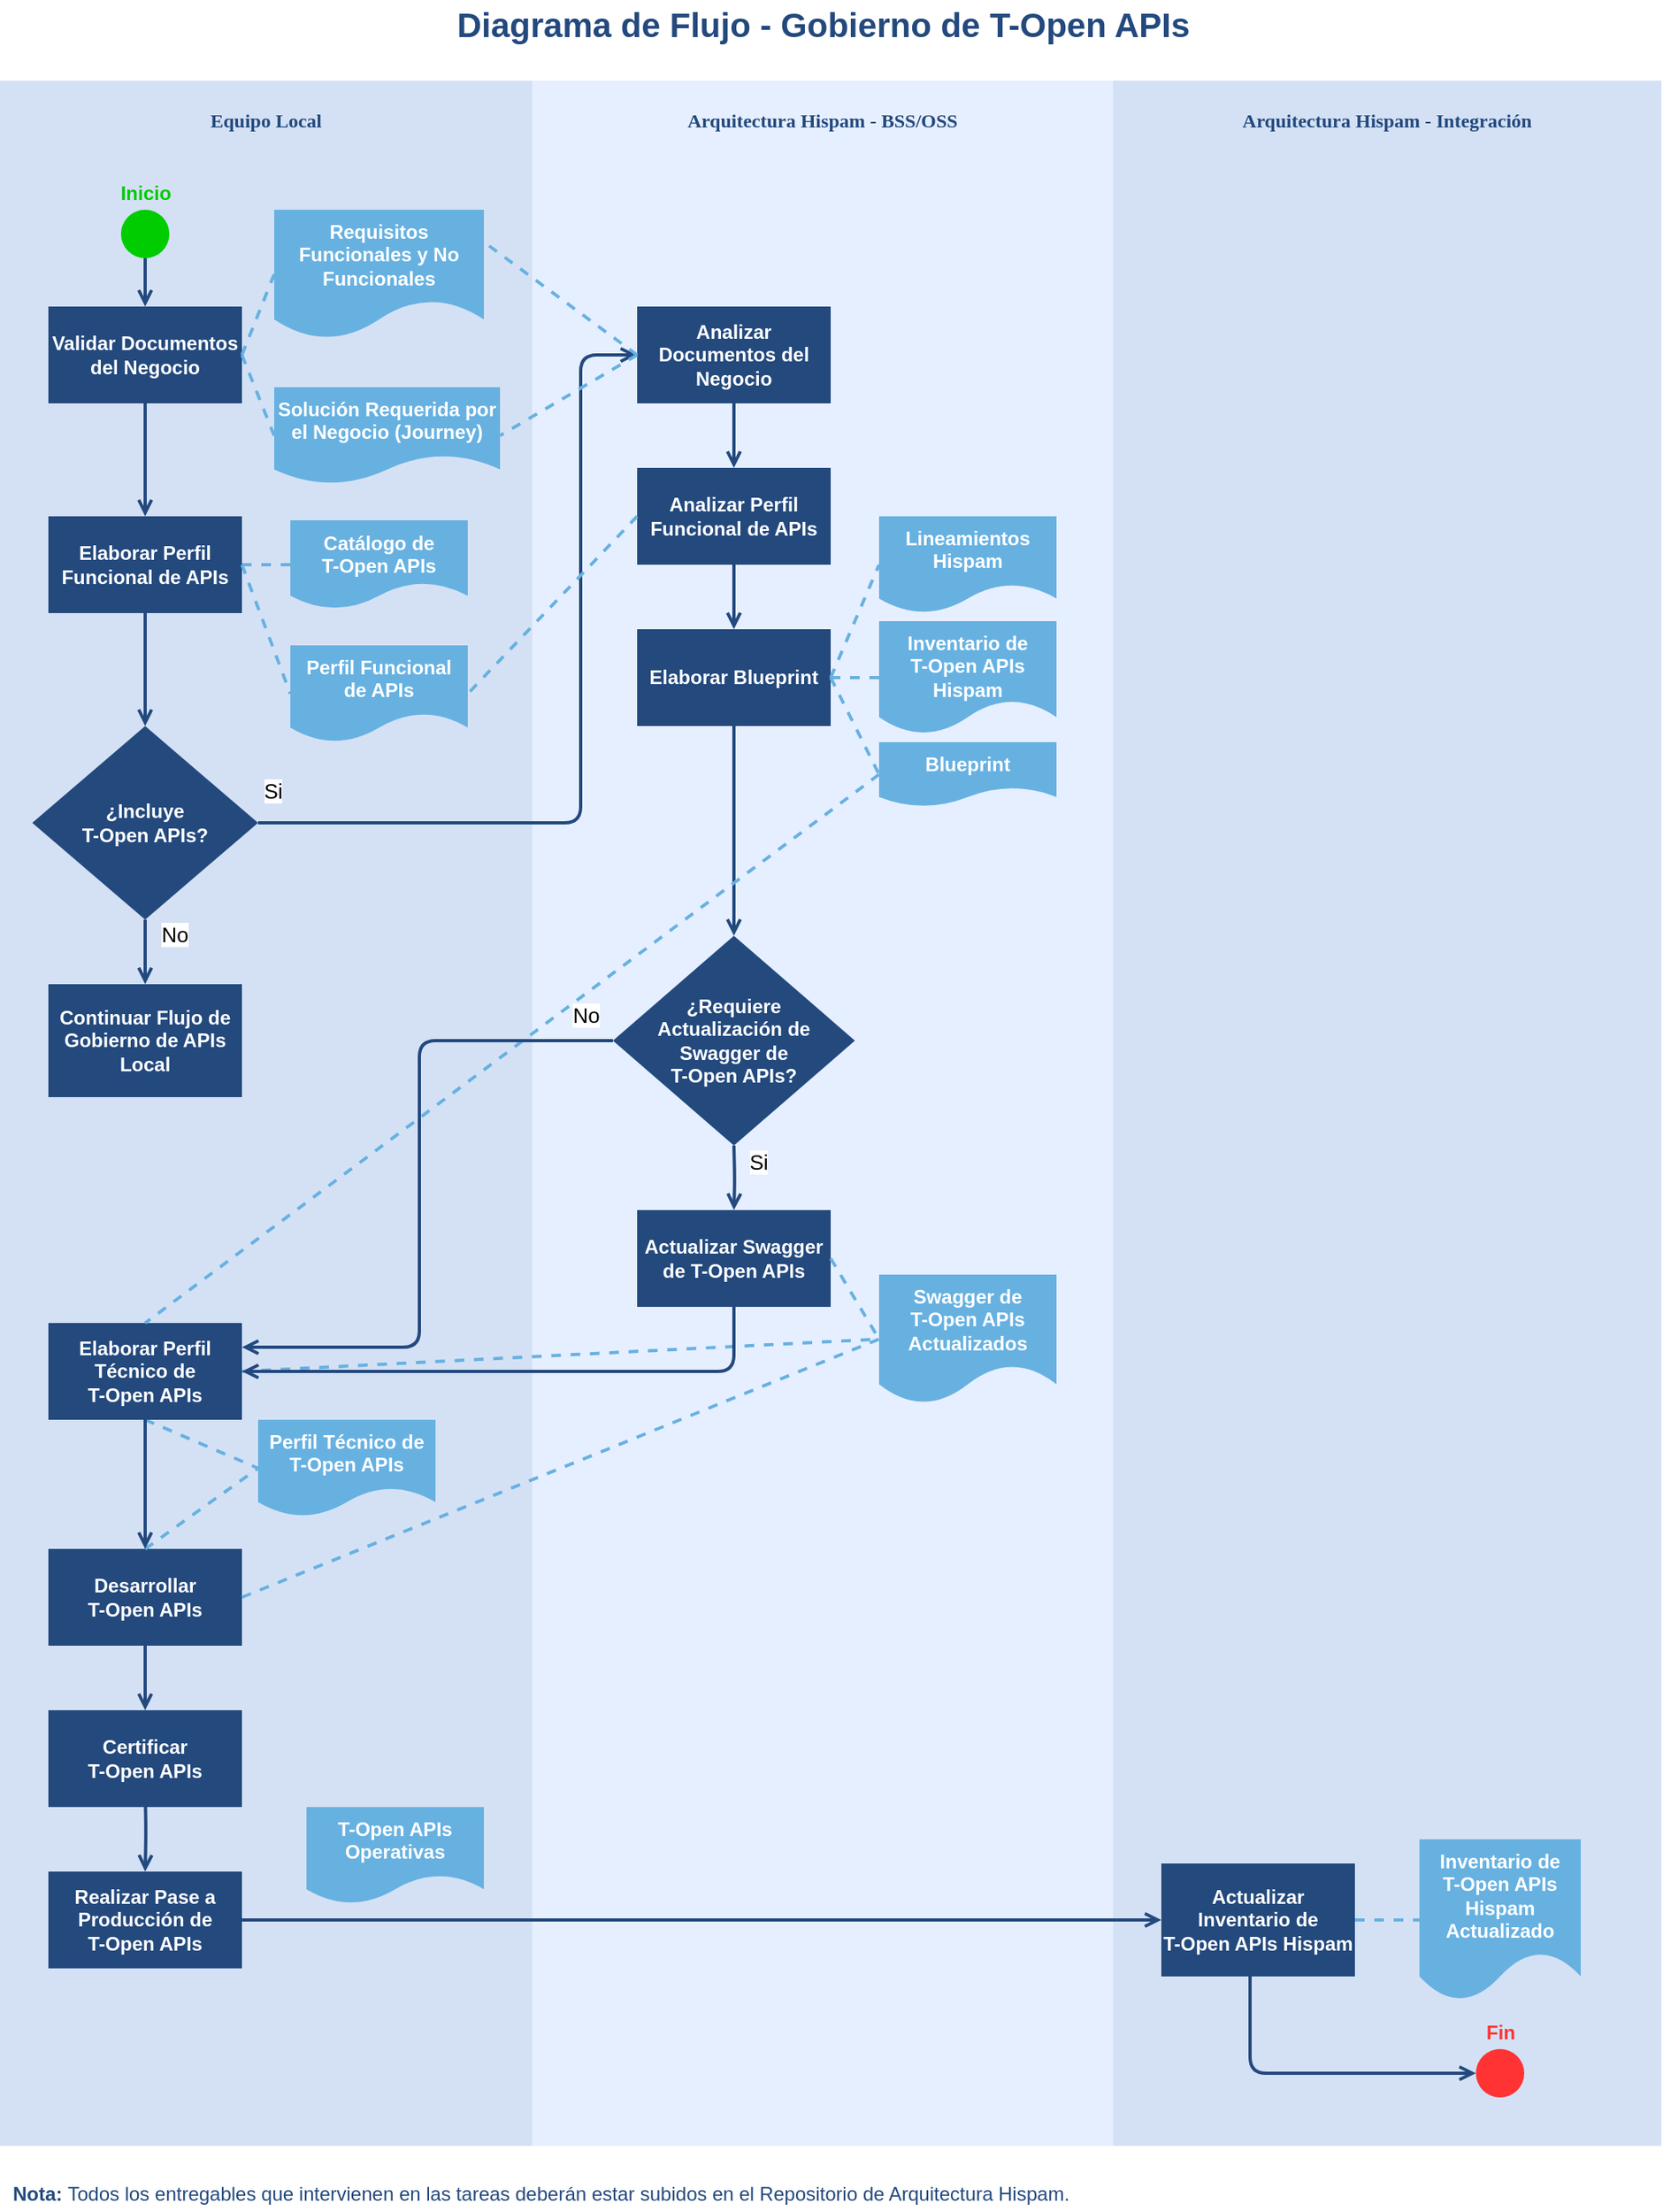 <mxfile version="16.0.3" type="github" pages="2">
  <diagram id="L6CM4IUpl8WZcLLqEAe8" name="Diagrama de Flujo">
    <mxGraphModel dx="1695" dy="1619" grid="1" gridSize="10" guides="1" tooltips="1" connect="1" arrows="1" fold="1" page="1" pageScale="1" pageWidth="827" pageHeight="1169" math="0" shadow="0">
      <root>
        <mxCell id="0" />
        <mxCell id="1" parent="0" />
        <mxCell id="x-U8saCdWv5BzLE1M_aa-1847" value="&lt;font color=&quot;#23497d&quot;&gt;Equipo Local&lt;/font&gt;" style="swimlane;whiteSpace=wrap;fillColor=#D4E1F5;swimlaneFillColor=#D4E1F5;fontColor=#660000;fontFamily=Tahoma;html=1;strokeColor=none;startSize=50;" parent="1" vertex="1">
          <mxGeometry x="-250" y="20" width="330" height="1280" as="geometry">
            <mxRectangle x="20" y="20" width="80" height="23" as="alternateBounds" />
          </mxGeometry>
        </mxCell>
        <mxCell id="x-U8saCdWv5BzLE1M_aa-1848" value="Validar Documentos del Negocio" style="whiteSpace=wrap;shadow=0;fontColor=#FFFFFF;fontFamily=Helvetica;fontStyle=1;html=1;fontSize=12;plain-purple;strokeColor=none;fillColor=#23497D;gradientColor=none;" parent="x-U8saCdWv5BzLE1M_aa-1847" vertex="1">
          <mxGeometry x="30" y="140" width="120" height="60" as="geometry" />
        </mxCell>
        <mxCell id="x-U8saCdWv5BzLE1M_aa-1849" value="Elaborar Perfil Funcional de APIs" style="whiteSpace=wrap;strokeColor=none;fillColor=#23497D;shadow=0;fontColor=#FFFFFF;fontFamily=Helvetica;fontStyle=1;html=1;fontSize=12;" parent="x-U8saCdWv5BzLE1M_aa-1847" vertex="1">
          <mxGeometry x="30" y="270" width="120" height="60" as="geometry" />
        </mxCell>
        <mxCell id="x-U8saCdWv5BzLE1M_aa-1852" value="" style="edgeStyle=segmentEdgeStyle;strokeColor=#23497D;strokeWidth=2;html=1;endArrow=open;endFill=1;" parent="x-U8saCdWv5BzLE1M_aa-1847" source="x-U8saCdWv5BzLE1M_aa-1848" target="x-U8saCdWv5BzLE1M_aa-1849" edge="1">
          <mxGeometry width="100" height="100" relative="1" as="geometry">
            <mxPoint x="-10" y="110" as="sourcePoint" />
            <mxPoint x="90" y="185" as="targetPoint" />
          </mxGeometry>
        </mxCell>
        <mxCell id="x-U8saCdWv5BzLE1M_aa-1903" value="Solución Requerida por el Negocio (Journey)" style="shape=document;whiteSpace=wrap;verticalAlign=top;strokeColor=none;fillColor=#67B1E1;shadow=0;fontColor=#FFFFFF;fontFamily=Helvetica;fontStyle=1;html=1;fontSize=12;" parent="x-U8saCdWv5BzLE1M_aa-1847" vertex="1">
          <mxGeometry x="170" y="190" width="140" height="60" as="geometry" />
        </mxCell>
        <mxCell id="x-U8saCdWv5BzLE1M_aa-1905" value="" style="html=1;shape=mxgraph.flowchart.start_2;whiteSpace=wrap;fontColor=#FFFFFF;shadow=0;fontStyle=1;strokeColor=none;fillColor=#00CC00;" parent="x-U8saCdWv5BzLE1M_aa-1847" vertex="1">
          <mxGeometry x="75" y="80" width="30" height="30" as="geometry" />
        </mxCell>
        <mxCell id="x-U8saCdWv5BzLE1M_aa-1906" value="" style="edgeStyle=segmentEdgeStyle;strokeColor=#23497D;strokeWidth=2;html=1;endArrow=open;endFill=1;exitX=0.5;exitY=1;exitDx=0;exitDy=0;exitPerimeter=0;entryX=0.5;entryY=0;entryDx=0;entryDy=0;" parent="x-U8saCdWv5BzLE1M_aa-1847" source="x-U8saCdWv5BzLE1M_aa-1905" target="x-U8saCdWv5BzLE1M_aa-1848" edge="1">
          <mxGeometry width="100" height="100" relative="1" as="geometry">
            <mxPoint x="100" y="220" as="sourcePoint" />
            <mxPoint x="100" y="290" as="targetPoint" />
          </mxGeometry>
        </mxCell>
        <mxCell id="x-U8saCdWv5BzLE1M_aa-1907" value="Inicio" style="text;html=1;align=center;verticalAlign=middle;resizable=0;points=[];autosize=1;strokeColor=none;fillColor=none;fontColor=#00CC00;fontStyle=1" parent="x-U8saCdWv5BzLE1M_aa-1847" vertex="1">
          <mxGeometry x="65" y="60" width="50" height="20" as="geometry" />
        </mxCell>
        <mxCell id="x-U8saCdWv5BzLE1M_aa-1901" value="" style="endArrow=none;html=1;fontColor=#FFFFFF;shadow=0;fontSize=12;fontStyle=1;verticalAlign=middle;strokeColor=#67B1E1;fillColor=#008a00;entryX=0;entryY=0.5;entryDx=0;entryDy=0;strokeWidth=2;exitX=1;exitY=0.5;exitDx=0;exitDy=0;dashed=1;" parent="x-U8saCdWv5BzLE1M_aa-1847" source="x-U8saCdWv5BzLE1M_aa-1848" target="x-U8saCdWv5BzLE1M_aa-1897" edge="1">
          <mxGeometry width="50" height="50" relative="1" as="geometry">
            <mxPoint x="-70" y="180" as="sourcePoint" />
            <mxPoint x="140" y="110" as="targetPoint" />
            <Array as="points" />
          </mxGeometry>
        </mxCell>
        <mxCell id="x-U8saCdWv5BzLE1M_aa-1897" value="Requisitos Funcionales y No Funcionales" style="shape=document;whiteSpace=wrap;verticalAlign=top;strokeColor=none;fillColor=#67B1E1;shadow=0;fontColor=#FFFFFF;fontFamily=Helvetica;fontStyle=1;html=1;fontSize=12;" parent="x-U8saCdWv5BzLE1M_aa-1847" vertex="1">
          <mxGeometry x="170" y="80" width="130" height="80" as="geometry" />
        </mxCell>
        <mxCell id="v-S7Pm7b8aDOwCeWG9hE-6" value="¿Incluye &lt;br&gt;T-Open APIs?" style="rhombus;whiteSpace=wrap;html=1;shadow=0;fontColor=#FFFFFF;fontStyle=1;strokeColor=none;fillColor=#23497D;" parent="x-U8saCdWv5BzLE1M_aa-1847" vertex="1">
          <mxGeometry x="20" y="400" width="140" height="120" as="geometry" />
        </mxCell>
        <mxCell id="v-S7Pm7b8aDOwCeWG9hE-2" value="Perfil Funcional&lt;br&gt;de APIs" style="shape=document;whiteSpace=wrap;verticalAlign=top;strokeColor=none;fillColor=#67B1E1;shadow=0;fontColor=#FFFFFF;fontFamily=Helvetica;fontStyle=1;html=1;fontSize=12;" parent="x-U8saCdWv5BzLE1M_aa-1847" vertex="1">
          <mxGeometry x="180" y="350" width="110" height="60" as="geometry" />
        </mxCell>
        <mxCell id="v-S7Pm7b8aDOwCeWG9hE-3" value="" style="endArrow=none;html=1;fontColor=#FFFFFF;shadow=0;fontSize=12;fontStyle=1;verticalAlign=middle;strokeColor=#67B1E1;fillColor=#008a00;entryX=0;entryY=0.5;entryDx=0;entryDy=0;strokeWidth=2;exitX=1;exitY=0.5;exitDx=0;exitDy=0;dashed=1;" parent="x-U8saCdWv5BzLE1M_aa-1847" source="x-U8saCdWv5BzLE1M_aa-1849" target="v-S7Pm7b8aDOwCeWG9hE-2" edge="1">
          <mxGeometry width="50" height="50" relative="1" as="geometry">
            <mxPoint x="-40" y="340" as="sourcePoint" />
            <mxPoint x="-160.0" y="230" as="targetPoint" />
          </mxGeometry>
        </mxCell>
        <mxCell id="v-S7Pm7b8aDOwCeWG9hE-16" value="Continuar Flujo de Gobierno de APIs Local" style="whiteSpace=wrap;strokeColor=none;fillColor=#23497D;shadow=0;fontColor=#FFFFFF;fontFamily=Helvetica;fontStyle=1;html=1;fontSize=12;" parent="x-U8saCdWv5BzLE1M_aa-1847" vertex="1">
          <mxGeometry x="30" y="560" width="120" height="70" as="geometry" />
        </mxCell>
        <mxCell id="v-S7Pm7b8aDOwCeWG9hE-17" value="" style="edgeStyle=segmentEdgeStyle;strokeColor=#23497D;strokeWidth=2;html=1;endArrow=open;endFill=1;exitX=0.5;exitY=1;exitDx=0;exitDy=0;entryX=0.5;entryY=0;entryDx=0;entryDy=0;" parent="x-U8saCdWv5BzLE1M_aa-1847" target="v-S7Pm7b8aDOwCeWG9hE-16" edge="1">
          <mxGeometry width="100" height="100" relative="1" as="geometry">
            <mxPoint x="90" y="520" as="sourcePoint" />
            <mxPoint x="-405" y="500" as="targetPoint" />
          </mxGeometry>
        </mxCell>
        <mxCell id="v-S7Pm7b8aDOwCeWG9hE-27" value="Perfil Técnico de T-Open APIs" style="shape=document;whiteSpace=wrap;verticalAlign=top;strokeColor=none;fillColor=#67B1E1;shadow=0;fontColor=#FFFFFF;fontFamily=Helvetica;fontStyle=1;html=1;fontSize=12;" parent="x-U8saCdWv5BzLE1M_aa-1847" vertex="1">
          <mxGeometry x="160" y="830" width="110" height="60" as="geometry" />
        </mxCell>
        <mxCell id="v-S7Pm7b8aDOwCeWG9hE-28" value="" style="endArrow=none;html=1;fontColor=#FFFFFF;shadow=0;fontSize=12;fontStyle=1;verticalAlign=middle;strokeColor=#67B1E1;fillColor=#008a00;entryX=0;entryY=0.5;entryDx=0;entryDy=0;strokeWidth=2;exitX=0.5;exitY=1;exitDx=0;exitDy=0;dashed=1;" parent="x-U8saCdWv5BzLE1M_aa-1847" source="v-S7Pm7b8aDOwCeWG9hE-37" target="v-S7Pm7b8aDOwCeWG9hE-27" edge="1">
          <mxGeometry width="50" height="50" relative="1" as="geometry">
            <mxPoint x="180" y="715" as="sourcePoint" />
            <mxPoint x="170.0" y="570" as="targetPoint" />
          </mxGeometry>
        </mxCell>
        <mxCell id="v-S7Pm7b8aDOwCeWG9hE-37" value="Elaborar Perfil Técnico de&lt;br&gt;T-Open APIs" style="whiteSpace=wrap;strokeColor=none;fillColor=#23497D;shadow=0;fontColor=#FFFFFF;fontFamily=Helvetica;fontStyle=1;html=1;fontSize=12;" parent="x-U8saCdWv5BzLE1M_aa-1847" vertex="1">
          <mxGeometry x="30" y="770" width="120" height="60" as="geometry" />
        </mxCell>
        <mxCell id="v-S7Pm7b8aDOwCeWG9hE-107" value="No" style="edgeLabel;html=1;align=center;verticalAlign=middle;resizable=0;points=[];fontSize=13;" parent="x-U8saCdWv5BzLE1M_aa-1847" vertex="1" connectable="0">
          <mxGeometry x="74.996" y="399.998" as="geometry">
            <mxPoint x="33" y="129" as="offset" />
          </mxGeometry>
        </mxCell>
        <mxCell id="x-U8saCdWv5BzLE1M_aa-1904" value="" style="endArrow=none;html=1;fontColor=#FFFFFF;shadow=0;fontSize=12;fontStyle=1;verticalAlign=middle;strokeColor=#67B1E1;fillColor=#008a00;entryX=0;entryY=0.5;entryDx=0;entryDy=0;strokeWidth=2;dashed=1;exitX=1;exitY=0.5;exitDx=0;exitDy=0;" parent="x-U8saCdWv5BzLE1M_aa-1847" source="x-U8saCdWv5BzLE1M_aa-1848" target="x-U8saCdWv5BzLE1M_aa-1903" edge="1">
          <mxGeometry width="50" height="50" relative="1" as="geometry">
            <mxPoint x="180" y="180" as="sourcePoint" />
            <mxPoint x="51.965" y="109" as="targetPoint" />
          </mxGeometry>
        </mxCell>
        <mxCell id="v-S7Pm7b8aDOwCeWG9hE-7" value="" style="edgeStyle=segmentEdgeStyle;strokeColor=#23497D;strokeWidth=2;html=1;endArrow=open;endFill=1;exitX=0.5;exitY=1;exitDx=0;exitDy=0;" parent="x-U8saCdWv5BzLE1M_aa-1847" source="x-U8saCdWv5BzLE1M_aa-1849" edge="1">
          <mxGeometry width="100" height="100" relative="1" as="geometry">
            <mxPoint x="90" y="340" as="sourcePoint" />
            <mxPoint x="90" y="400" as="targetPoint" />
          </mxGeometry>
        </mxCell>
        <mxCell id="v-S7Pm7b8aDOwCeWG9hE-112" value="Desarrollar&lt;br&gt;T-Open APIs" style="whiteSpace=wrap;strokeColor=none;fillColor=#23497D;shadow=0;fontColor=#FFFFFF;fontFamily=Helvetica;fontStyle=1;html=1;fontSize=12;" parent="x-U8saCdWv5BzLE1M_aa-1847" vertex="1">
          <mxGeometry x="30" y="910" width="120" height="60" as="geometry" />
        </mxCell>
        <mxCell id="v-S7Pm7b8aDOwCeWG9hE-113" value="Certificar&lt;br&gt;T-Open APIs" style="whiteSpace=wrap;strokeColor=none;fillColor=#23497D;shadow=0;fontColor=#FFFFFF;fontFamily=Helvetica;fontStyle=1;html=1;fontSize=12;" parent="x-U8saCdWv5BzLE1M_aa-1847" vertex="1">
          <mxGeometry x="30" y="1010" width="120" height="60" as="geometry" />
        </mxCell>
        <mxCell id="v-S7Pm7b8aDOwCeWG9hE-111" value="" style="edgeStyle=orthogonalEdgeStyle;rounded=1;orthogonalLoop=1;jettySize=auto;html=1;fontSize=11;strokeColor=#23497D;strokeWidth=2;endFill=1;endArrow=open;" parent="x-U8saCdWv5BzLE1M_aa-1847" source="v-S7Pm7b8aDOwCeWG9hE-112" target="v-S7Pm7b8aDOwCeWG9hE-113" edge="1">
          <mxGeometry relative="1" as="geometry" />
        </mxCell>
        <mxCell id="v-S7Pm7b8aDOwCeWG9hE-114" value="" style="endArrow=none;html=1;fontColor=#FFFFFF;shadow=0;fontSize=12;fontStyle=1;verticalAlign=middle;strokeColor=#67B1E1;fillColor=#008a00;entryX=0;entryY=0.5;entryDx=0;entryDy=0;strokeWidth=2;exitX=0.5;exitY=0;exitDx=0;exitDy=0;dashed=1;" parent="x-U8saCdWv5BzLE1M_aa-1847" source="v-S7Pm7b8aDOwCeWG9hE-112" target="v-S7Pm7b8aDOwCeWG9hE-27" edge="1">
          <mxGeometry width="50" height="50" relative="1" as="geometry">
            <mxPoint x="40" y="810" as="sourcePoint" />
            <mxPoint x="180" y="880" as="targetPoint" />
          </mxGeometry>
        </mxCell>
        <mxCell id="v-S7Pm7b8aDOwCeWG9hE-116" value="Realizar Pase a Producción de&lt;br&gt;T-Open APIs" style="whiteSpace=wrap;strokeColor=none;fillColor=#23497D;shadow=0;fontColor=#FFFFFF;fontFamily=Helvetica;fontStyle=1;html=1;fontSize=12;" parent="x-U8saCdWv5BzLE1M_aa-1847" vertex="1">
          <mxGeometry x="30" y="1110" width="120" height="60" as="geometry" />
        </mxCell>
        <mxCell id="v-S7Pm7b8aDOwCeWG9hE-117" value="" style="edgeStyle=orthogonalEdgeStyle;rounded=1;orthogonalLoop=1;jettySize=auto;html=1;fontSize=11;strokeColor=#23497D;strokeWidth=2;endFill=1;endArrow=open;" parent="x-U8saCdWv5BzLE1M_aa-1847" target="v-S7Pm7b8aDOwCeWG9hE-116" edge="1">
          <mxGeometry relative="1" as="geometry">
            <mxPoint x="90" y="1060" as="sourcePoint" />
          </mxGeometry>
        </mxCell>
        <mxCell id="v-S7Pm7b8aDOwCeWG9hE-118" value="T-Open APIs Operativas" style="shape=document;whiteSpace=wrap;verticalAlign=top;strokeColor=none;fillColor=#67B1E1;shadow=0;fontColor=#FFFFFF;fontFamily=Helvetica;fontStyle=1;html=1;fontSize=12;" parent="x-U8saCdWv5BzLE1M_aa-1847" vertex="1">
          <mxGeometry x="190" y="1070" width="110" height="60" as="geometry" />
        </mxCell>
        <mxCell id="v-S7Pm7b8aDOwCeWG9hE-122" value="Catálogo de&lt;br&gt;T-Open APIs" style="shape=document;whiteSpace=wrap;verticalAlign=top;strokeColor=none;fillColor=#67B1E1;shadow=0;fontColor=#FFFFFF;fontFamily=Helvetica;fontStyle=1;html=1;fontSize=12;" parent="x-U8saCdWv5BzLE1M_aa-1847" vertex="1">
          <mxGeometry x="180" y="272.5" width="110" height="55" as="geometry" />
        </mxCell>
        <mxCell id="v-S7Pm7b8aDOwCeWG9hE-138" value="" style="shape=image;html=1;verticalAlign=top;verticalLabelPosition=bottom;labelBackgroundColor=#ffffff;imageAspect=0;aspect=fixed;image=https://cdn2.iconfinder.com/data/icons/office-icon-set-3/128/users.png;sketch=1;fontSize=13;fontColor=#FF3333;fillColor=#FF3333;" parent="x-U8saCdWv5BzLE1M_aa-1847" vertex="1">
          <mxGeometry x="90" y="10" width="30" height="30" as="geometry" />
        </mxCell>
        <mxCell id="v-S7Pm7b8aDOwCeWG9hE-142" value="" style="endArrow=none;html=1;fontColor=#FFFFFF;shadow=0;fontSize=12;fontStyle=1;verticalAlign=middle;strokeColor=#67B1E1;fillColor=#008a00;entryX=0;entryY=0.5;entryDx=0;entryDy=0;strokeWidth=2;exitX=1;exitY=0.5;exitDx=0;exitDy=0;dashed=1;" parent="x-U8saCdWv5BzLE1M_aa-1847" source="x-U8saCdWv5BzLE1M_aa-1849" target="v-S7Pm7b8aDOwCeWG9hE-122" edge="1">
          <mxGeometry width="50" height="50" relative="1" as="geometry">
            <mxPoint x="160" y="310" as="sourcePoint" />
            <mxPoint x="190" y="390" as="targetPoint" />
          </mxGeometry>
        </mxCell>
        <mxCell id="57IcjJvDraSdCil7WIlc-1" value="" style="edgeStyle=orthogonalEdgeStyle;rounded=1;orthogonalLoop=1;jettySize=auto;html=1;fontSize=11;strokeColor=#23497D;strokeWidth=2;endFill=1;endArrow=open;" parent="x-U8saCdWv5BzLE1M_aa-1847" source="v-S7Pm7b8aDOwCeWG9hE-37" target="v-S7Pm7b8aDOwCeWG9hE-112" edge="1">
          <mxGeometry relative="1" as="geometry">
            <mxPoint x="100" y="1070.0" as="sourcePoint" />
            <mxPoint x="90" y="910" as="targetPoint" />
          </mxGeometry>
        </mxCell>
        <mxCell id="x-U8saCdWv5BzLE1M_aa-1860" value="&lt;font color=&quot;#23497d&quot;&gt;Arquitectura Hispam -&amp;nbsp;BSS/OSS&lt;/font&gt;" style="swimlane;whiteSpace=wrap;fillColor=#E6EFFF;swimlaneFillColor=#E6EFFF;fontColor=#660000;fontFamily=Tahoma;html=1;strokeColor=none;startSize=50;" parent="1" vertex="1">
          <mxGeometry x="80" y="20" width="360" height="1280" as="geometry">
            <mxRectangle x="20" y="20" width="80" height="23" as="alternateBounds" />
          </mxGeometry>
        </mxCell>
        <mxCell id="x-U8saCdWv5BzLE1M_aa-1861" value="Analizar Documentos del Negocio" style="whiteSpace=wrap;shadow=0;fontColor=#FFFFFF;fontFamily=Helvetica;fontStyle=1;html=1;fontSize=12;plain-purple;strokeColor=none;fillColor=#23497D;gradientColor=none;" parent="x-U8saCdWv5BzLE1M_aa-1860" vertex="1">
          <mxGeometry x="65" y="140" width="120" height="60" as="geometry" />
        </mxCell>
        <mxCell id="v-S7Pm7b8aDOwCeWG9hE-29" value="" style="edgeStyle=orthogonalEdgeStyle;rounded=1;orthogonalLoop=1;jettySize=auto;html=1;fontSize=11;strokeColor=#23497D;strokeWidth=2;endFill=1;endArrow=open;" parent="x-U8saCdWv5BzLE1M_aa-1860" source="x-U8saCdWv5BzLE1M_aa-1850" target="v-S7Pm7b8aDOwCeWG9hE-8" edge="1">
          <mxGeometry relative="1" as="geometry" />
        </mxCell>
        <mxCell id="x-U8saCdWv5BzLE1M_aa-1850" value="Analizar Perfil Funcional de APIs" style="whiteSpace=wrap;strokeColor=none;fillColor=#23497D;shadow=0;fontColor=#FFFFFF;fontFamily=Helvetica;fontStyle=1;html=1;fontSize=12;" parent="x-U8saCdWv5BzLE1M_aa-1860" vertex="1">
          <mxGeometry x="65" y="240" width="120" height="60" as="geometry" />
        </mxCell>
        <mxCell id="v-S7Pm7b8aDOwCeWG9hE-4" value="" style="edgeStyle=segmentEdgeStyle;strokeColor=#23497D;strokeWidth=2;html=1;endArrow=open;endFill=1;exitX=0.5;exitY=1;exitDx=0;exitDy=0;entryX=0.5;entryY=0;entryDx=0;entryDy=0;" parent="x-U8saCdWv5BzLE1M_aa-1860" source="x-U8saCdWv5BzLE1M_aa-1861" target="x-U8saCdWv5BzLE1M_aa-1850" edge="1">
          <mxGeometry width="100" height="100" relative="1" as="geometry">
            <mxPoint x="-190" y="160" as="sourcePoint" />
            <mxPoint x="-190" y="200" as="targetPoint" />
          </mxGeometry>
        </mxCell>
        <mxCell id="v-S7Pm7b8aDOwCeWG9hE-8" value="Elaborar Blueprint" style="whiteSpace=wrap;strokeColor=none;fillColor=#23497D;shadow=0;fontColor=#FFFFFF;fontFamily=Helvetica;fontStyle=1;html=1;fontSize=12;" parent="x-U8saCdWv5BzLE1M_aa-1860" vertex="1">
          <mxGeometry x="65" y="340" width="120" height="60" as="geometry" />
        </mxCell>
        <mxCell id="v-S7Pm7b8aDOwCeWG9hE-11" value="Inventario de&lt;br&gt;T-Open APIs Hispam" style="shape=document;whiteSpace=wrap;verticalAlign=top;strokeColor=none;fillColor=#67B1E1;shadow=0;fontColor=#FFFFFF;fontFamily=Helvetica;fontStyle=1;html=1;fontSize=12;" parent="x-U8saCdWv5BzLE1M_aa-1860" vertex="1">
          <mxGeometry x="215" y="335" width="110" height="70" as="geometry" />
        </mxCell>
        <mxCell id="v-S7Pm7b8aDOwCeWG9hE-12" value="" style="endArrow=none;html=1;fontColor=#FFFFFF;shadow=0;fontSize=12;fontStyle=1;verticalAlign=middle;strokeColor=#67B1E1;fillColor=#008a00;entryX=0;entryY=0.5;entryDx=0;entryDy=0;strokeWidth=2;exitX=1;exitY=0.5;exitDx=0;exitDy=0;dashed=1;" parent="x-U8saCdWv5BzLE1M_aa-1860" source="v-S7Pm7b8aDOwCeWG9hE-8" target="v-S7Pm7b8aDOwCeWG9hE-11" edge="1">
          <mxGeometry width="50" height="50" relative="1" as="geometry">
            <mxPoint x="131" y="290" as="sourcePoint" />
            <mxPoint x="91.0" y="160" as="targetPoint" />
          </mxGeometry>
        </mxCell>
        <mxCell id="v-S7Pm7b8aDOwCeWG9hE-13" value="Lineamientos Hispam" style="shape=document;whiteSpace=wrap;verticalAlign=top;strokeColor=none;fillColor=#67B1E1;shadow=0;fontColor=#FFFFFF;fontFamily=Helvetica;fontStyle=1;html=1;fontSize=12;" parent="x-U8saCdWv5BzLE1M_aa-1860" vertex="1">
          <mxGeometry x="215" y="270" width="110" height="60" as="geometry" />
        </mxCell>
        <mxCell id="v-S7Pm7b8aDOwCeWG9hE-14" value="" style="endArrow=none;html=1;fontColor=#FFFFFF;shadow=0;fontSize=12;fontStyle=1;verticalAlign=middle;strokeColor=#67B1E1;fillColor=#008a00;entryX=0;entryY=0.5;entryDx=0;entryDy=0;strokeWidth=2;dashed=1;" parent="x-U8saCdWv5BzLE1M_aa-1860" target="v-S7Pm7b8aDOwCeWG9hE-13" edge="1">
          <mxGeometry width="50" height="50" relative="1" as="geometry">
            <mxPoint x="185" y="370" as="sourcePoint" />
            <mxPoint x="-89.0" y="70" as="targetPoint" />
          </mxGeometry>
        </mxCell>
        <mxCell id="v-S7Pm7b8aDOwCeWG9hE-18" value="Blueprint" style="shape=document;whiteSpace=wrap;verticalAlign=top;strokeColor=none;fillColor=#67B1E1;shadow=0;fontColor=#FFFFFF;fontFamily=Helvetica;fontStyle=1;html=1;fontSize=12;" parent="x-U8saCdWv5BzLE1M_aa-1860" vertex="1">
          <mxGeometry x="215" y="410" width="110" height="40" as="geometry" />
        </mxCell>
        <mxCell id="v-S7Pm7b8aDOwCeWG9hE-19" value="" style="endArrow=none;html=1;fontColor=#FFFFFF;shadow=0;fontSize=12;fontStyle=1;verticalAlign=middle;strokeColor=#67B1E1;fillColor=#008a00;entryX=0;entryY=0.5;entryDx=0;entryDy=0;strokeWidth=2;exitX=1;exitY=0.5;exitDx=0;exitDy=0;dashed=1;" parent="x-U8saCdWv5BzLE1M_aa-1860" source="v-S7Pm7b8aDOwCeWG9hE-8" target="v-S7Pm7b8aDOwCeWG9hE-18" edge="1">
          <mxGeometry width="50" height="50" relative="1" as="geometry">
            <mxPoint x="185" y="450" as="sourcePoint" />
            <mxPoint x="201" y="320" as="targetPoint" />
          </mxGeometry>
        </mxCell>
        <mxCell id="v-S7Pm7b8aDOwCeWG9hE-30" value="" style="edgeStyle=orthogonalEdgeStyle;rounded=1;orthogonalLoop=1;jettySize=auto;html=1;fontSize=11;strokeColor=#23497D;strokeWidth=2;endFill=1;endArrow=open;" parent="x-U8saCdWv5BzLE1M_aa-1860" edge="1">
          <mxGeometry relative="1" as="geometry">
            <mxPoint x="125" y="400" as="sourcePoint" />
            <mxPoint x="125" y="530" as="targetPoint" />
          </mxGeometry>
        </mxCell>
        <mxCell id="v-S7Pm7b8aDOwCeWG9hE-32" value="¿Requiere&lt;br&gt;Actualización de Swagger de &lt;br&gt;T-Open APIs?" style="rhombus;whiteSpace=wrap;html=1;shadow=0;fontColor=#FFFFFF;fontStyle=1;strokeColor=none;fillColor=#23497D;" parent="x-U8saCdWv5BzLE1M_aa-1860" vertex="1">
          <mxGeometry x="50" y="530" width="150" height="130" as="geometry" />
        </mxCell>
        <mxCell id="v-S7Pm7b8aDOwCeWG9hE-34" value="" style="edgeStyle=orthogonalEdgeStyle;rounded=1;orthogonalLoop=1;jettySize=auto;html=1;fontSize=11;strokeColor=#23497D;strokeWidth=2;endFill=1;endArrow=open;" parent="x-U8saCdWv5BzLE1M_aa-1860" target="v-S7Pm7b8aDOwCeWG9hE-35" edge="1">
          <mxGeometry relative="1" as="geometry">
            <mxPoint x="125" y="660" as="sourcePoint" />
          </mxGeometry>
        </mxCell>
        <mxCell id="v-S7Pm7b8aDOwCeWG9hE-35" value="Actualizar Swagger de T-Open APIs" style="whiteSpace=wrap;strokeColor=none;fillColor=#23497D;shadow=0;fontColor=#FFFFFF;fontFamily=Helvetica;fontStyle=1;html=1;fontSize=12;" parent="x-U8saCdWv5BzLE1M_aa-1860" vertex="1">
          <mxGeometry x="65" y="700" width="120" height="60" as="geometry" />
        </mxCell>
        <mxCell id="v-S7Pm7b8aDOwCeWG9hE-38" value="Swagger de&lt;br&gt;T-Open APIs Actualizados" style="shape=document;whiteSpace=wrap;verticalAlign=top;strokeColor=none;fillColor=#67B1E1;shadow=0;fontColor=#FFFFFF;fontFamily=Helvetica;fontStyle=1;html=1;fontSize=12;" parent="x-U8saCdWv5BzLE1M_aa-1860" vertex="1">
          <mxGeometry x="215" y="740" width="110" height="80" as="geometry" />
        </mxCell>
        <mxCell id="v-S7Pm7b8aDOwCeWG9hE-39" value="" style="endArrow=none;html=1;fontColor=#FFFFFF;shadow=0;fontSize=12;fontStyle=1;verticalAlign=middle;strokeColor=#67B1E1;fillColor=#008a00;entryX=0;entryY=0.5;entryDx=0;entryDy=0;strokeWidth=2;exitX=1;exitY=0.5;exitDx=0;exitDy=0;dashed=1;" parent="x-U8saCdWv5BzLE1M_aa-1860" target="v-S7Pm7b8aDOwCeWG9hE-38" edge="1">
          <mxGeometry width="50" height="50" relative="1" as="geometry">
            <mxPoint x="185" y="730" as="sourcePoint" />
            <mxPoint x="415.0" y="480" as="targetPoint" />
          </mxGeometry>
        </mxCell>
        <mxCell id="v-S7Pm7b8aDOwCeWG9hE-84" value="Si" style="edgeLabel;html=1;align=center;verticalAlign=middle;resizable=0;points=[];fontSize=13;" parent="x-U8saCdWv5BzLE1M_aa-1860" vertex="1" connectable="0">
          <mxGeometry x="-80.004" y="449.998" as="geometry">
            <mxPoint x="220" y="220" as="offset" />
          </mxGeometry>
        </mxCell>
        <mxCell id="v-S7Pm7b8aDOwCeWG9hE-106" value="No" style="edgeLabel;html=1;align=center;verticalAlign=middle;resizable=0;points=[];fontSize=13;" parent="x-U8saCdWv5BzLE1M_aa-1860" vertex="1" connectable="0">
          <mxGeometry x="-0.004" y="449.998" as="geometry">
            <mxPoint x="33" y="129" as="offset" />
          </mxGeometry>
        </mxCell>
        <mxCell id="v-S7Pm7b8aDOwCeWG9hE-139" value="" style="shape=image;html=1;verticalAlign=top;verticalLabelPosition=bottom;labelBackgroundColor=#ffffff;imageAspect=0;aspect=fixed;image=https://cdn2.iconfinder.com/data/icons/office-icon-set-3/128/users.png;sketch=1;fontSize=13;fontColor=#FF3333;fillColor=#FF3333;" parent="x-U8saCdWv5BzLE1M_aa-1860" vertex="1">
          <mxGeometry x="50" y="10" width="30" height="30" as="geometry" />
        </mxCell>
        <mxCell id="x-U8saCdWv5BzLE1M_aa-1851" value="" style="edgeStyle=segmentEdgeStyle;strokeColor=#23497D;strokeWidth=2;html=1;endArrow=open;endFill=1;entryX=0;entryY=0.5;entryDx=0;entryDy=0;exitX=1;exitY=0.5;exitDx=0;exitDy=0;" parent="1" source="v-S7Pm7b8aDOwCeWG9hE-6" target="x-U8saCdWv5BzLE1M_aa-1861" edge="1">
          <mxGeometry width="100" height="100" relative="1" as="geometry">
            <mxPoint x="90" y="490" as="sourcePoint" />
            <mxPoint x="290" y="190" as="targetPoint" />
            <Array as="points">
              <mxPoint x="110" y="480" />
              <mxPoint x="110" y="190" />
            </Array>
          </mxGeometry>
        </mxCell>
        <mxCell id="v-S7Pm7b8aDOwCeWG9hE-15" value="Si" style="edgeLabel;html=1;align=center;verticalAlign=middle;resizable=0;points=[];fontSize=13;" parent="x-U8saCdWv5BzLE1M_aa-1851" vertex="1" connectable="0">
          <mxGeometry x="-0.886" y="2" relative="1" as="geometry">
            <mxPoint x="-21" y="-18" as="offset" />
          </mxGeometry>
        </mxCell>
        <mxCell id="v-S7Pm7b8aDOwCeWG9hE-1" value="" style="endArrow=none;html=1;fontColor=#FFFFFF;shadow=0;fontSize=12;fontStyle=1;verticalAlign=middle;strokeColor=#67B1E1;fillColor=#008a00;strokeWidth=2;exitX=0;exitY=0.5;exitDx=0;exitDy=0;entryX=1;entryY=0.5;entryDx=0;entryDy=0;dashed=1;" parent="1" source="x-U8saCdWv5BzLE1M_aa-1861" target="x-U8saCdWv5BzLE1M_aa-1903" edge="1">
          <mxGeometry width="50" height="50" relative="1" as="geometry">
            <mxPoint x="-30" y="210" as="sourcePoint" />
            <mxPoint x="280" y="130" as="targetPoint" />
          </mxGeometry>
        </mxCell>
        <mxCell id="v-S7Pm7b8aDOwCeWG9hE-5" value="" style="endArrow=none;html=1;fontColor=#FFFFFF;shadow=0;fontSize=12;fontStyle=1;verticalAlign=middle;strokeColor=#67B1E1;fillColor=#008a00;entryX=1;entryY=0.5;entryDx=0;entryDy=0;strokeWidth=2;exitX=0;exitY=0.5;exitDx=0;exitDy=0;dashed=1;" parent="1" source="x-U8saCdWv5BzLE1M_aa-1850" target="v-S7Pm7b8aDOwCeWG9hE-2" edge="1">
          <mxGeometry width="50" height="50" relative="1" as="geometry">
            <mxPoint x="134" y="290" as="sourcePoint" />
            <mxPoint x="-70" y="420" as="targetPoint" />
          </mxGeometry>
        </mxCell>
        <mxCell id="v-S7Pm7b8aDOwCeWG9hE-26" value="" style="endArrow=none;html=1;fontColor=#FFFFFF;shadow=0;fontSize=12;fontStyle=1;verticalAlign=middle;strokeColor=#67B1E1;fillColor=#008a00;entryX=0.5;entryY=0;entryDx=0;entryDy=0;strokeWidth=2;dashed=1;exitX=0;exitY=0.5;exitDx=0;exitDy=0;" parent="1" source="v-S7Pm7b8aDOwCeWG9hE-18" target="v-S7Pm7b8aDOwCeWG9hE-37" edge="1">
          <mxGeometry width="50" height="50" relative="1" as="geometry">
            <mxPoint x="30" y="370" as="sourcePoint" />
            <mxPoint x="80" y="705" as="targetPoint" />
          </mxGeometry>
        </mxCell>
        <mxCell id="v-S7Pm7b8aDOwCeWG9hE-40" value="" style="endArrow=none;html=1;fontColor=#FFFFFF;shadow=0;fontSize=12;fontStyle=1;verticalAlign=middle;strokeColor=#67B1E1;fillColor=#008a00;entryX=0;entryY=0.5;entryDx=0;entryDy=0;strokeWidth=2;exitX=1;exitY=0.5;exitDx=0;exitDy=0;dashed=1;" parent="1" source="v-S7Pm7b8aDOwCeWG9hE-37" target="v-S7Pm7b8aDOwCeWG9hE-38" edge="1">
          <mxGeometry width="50" height="50" relative="1" as="geometry">
            <mxPoint x="430" y="760" as="sourcePoint" />
            <mxPoint x="450" y="790" as="targetPoint" />
          </mxGeometry>
        </mxCell>
        <mxCell id="v-S7Pm7b8aDOwCeWG9hE-60" value="&lt;span style=&quot;color: rgb(35 , 73 , 125)&quot;&gt;Arquitectura Hispam - Integración&lt;/span&gt;" style="swimlane;whiteSpace=wrap;fillColor=#D4E1F5;swimlaneFillColor=#D4E1F5;fontColor=#660000;fontFamily=Tahoma;html=1;strokeColor=none;startSize=50;align=center;" parent="1" vertex="1">
          <mxGeometry x="440" y="20" width="340" height="1280" as="geometry">
            <mxRectangle x="20" y="20" width="80" height="23" as="alternateBounds" />
          </mxGeometry>
        </mxCell>
        <mxCell id="v-S7Pm7b8aDOwCeWG9hE-124" value="Actualizar Inventario de&lt;br&gt;T-Open APIs Hispam" style="whiteSpace=wrap;strokeColor=none;fillColor=#23497D;shadow=0;fontColor=#FFFFFF;fontFamily=Helvetica;fontStyle=1;html=1;fontSize=12;" parent="v-S7Pm7b8aDOwCeWG9hE-60" vertex="1">
          <mxGeometry x="30" y="1105" width="120" height="70" as="geometry" />
        </mxCell>
        <mxCell id="v-S7Pm7b8aDOwCeWG9hE-126" value="" style="endArrow=none;html=1;fontColor=#FFFFFF;shadow=0;fontSize=12;fontStyle=1;verticalAlign=middle;strokeColor=#67B1E1;fillColor=#008a00;entryX=0;entryY=0.5;entryDx=0;entryDy=0;strokeWidth=2;exitX=1;exitY=0.5;exitDx=0;exitDy=0;dashed=1;" parent="v-S7Pm7b8aDOwCeWG9hE-60" source="v-S7Pm7b8aDOwCeWG9hE-124" target="v-S7Pm7b8aDOwCeWG9hE-128" edge="1">
          <mxGeometry width="50" height="50" relative="1" as="geometry">
            <mxPoint x="150" y="1110" as="sourcePoint" />
            <mxPoint x="740" y="1040" as="targetPoint" />
          </mxGeometry>
        </mxCell>
        <mxCell id="v-S7Pm7b8aDOwCeWG9hE-128" value="Inventario de&lt;br&gt;T-Open APIs Hispam Actualizado" style="shape=document;whiteSpace=wrap;verticalAlign=top;strokeColor=none;fillColor=#67B1E1;shadow=0;fontColor=#FFFFFF;fontFamily=Helvetica;fontStyle=1;html=1;fontSize=12;" parent="v-S7Pm7b8aDOwCeWG9hE-60" vertex="1">
          <mxGeometry x="190" y="1090" width="100" height="100" as="geometry" />
        </mxCell>
        <mxCell id="v-S7Pm7b8aDOwCeWG9hE-129" value="" style="html=1;shape=mxgraph.flowchart.start_2;whiteSpace=wrap;fontColor=#FFFFFF;shadow=0;fontStyle=1;strokeColor=none;fillColor=#FF3333;" parent="v-S7Pm7b8aDOwCeWG9hE-60" vertex="1">
          <mxGeometry x="225" y="1220" width="30" height="30" as="geometry" />
        </mxCell>
        <mxCell id="v-S7Pm7b8aDOwCeWG9hE-130" value="Fin" style="text;html=1;align=center;verticalAlign=middle;resizable=0;points=[];autosize=1;strokeColor=none;fillColor=none;fontColor=#FF3333;fontStyle=1" parent="v-S7Pm7b8aDOwCeWG9hE-60" vertex="1">
          <mxGeometry x="225" y="1200" width="30" height="20" as="geometry" />
        </mxCell>
        <mxCell id="v-S7Pm7b8aDOwCeWG9hE-132" value="" style="edgeStyle=orthogonalEdgeStyle;rounded=1;orthogonalLoop=1;jettySize=auto;html=1;fontSize=11;strokeColor=#23497D;strokeWidth=2;endFill=1;endArrow=open;" parent="v-S7Pm7b8aDOwCeWG9hE-60" source="v-S7Pm7b8aDOwCeWG9hE-124" target="v-S7Pm7b8aDOwCeWG9hE-129" edge="1">
          <mxGeometry relative="1" as="geometry">
            <mxPoint x="-680" y="980" as="sourcePoint" />
            <mxPoint x="-160" y="1030" as="targetPoint" />
            <Array as="points">
              <mxPoint x="85" y="1235" />
            </Array>
          </mxGeometry>
        </mxCell>
        <mxCell id="v-S7Pm7b8aDOwCeWG9hE-140" value="" style="shape=image;html=1;verticalAlign=top;verticalLabelPosition=bottom;labelBackgroundColor=#ffffff;imageAspect=0;aspect=fixed;image=https://cdn2.iconfinder.com/data/icons/office-icon-set-3/128/users.png;sketch=1;fontSize=13;fontColor=#FF3333;fillColor=#FF3333;" parent="v-S7Pm7b8aDOwCeWG9hE-60" vertex="1">
          <mxGeometry x="30" y="10" width="30" height="30" as="geometry" />
        </mxCell>
        <mxCell id="v-S7Pm7b8aDOwCeWG9hE-85" value="" style="edgeStyle=orthogonalEdgeStyle;rounded=1;orthogonalLoop=1;jettySize=auto;html=1;fontSize=11;strokeColor=#23497D;strokeWidth=2;endFill=1;endArrow=open;exitX=0;exitY=0.5;exitDx=0;exitDy=0;entryX=1;entryY=0.25;entryDx=0;entryDy=0;" parent="1" source="v-S7Pm7b8aDOwCeWG9hE-32" target="v-S7Pm7b8aDOwCeWG9hE-37" edge="1">
          <mxGeometry relative="1" as="geometry">
            <mxPoint x="370" y="690" as="sourcePoint" />
            <mxPoint x="370" y="730" as="targetPoint" />
            <Array as="points">
              <mxPoint x="10" y="615" />
              <mxPoint x="10" y="805" />
            </Array>
          </mxGeometry>
        </mxCell>
        <mxCell id="v-S7Pm7b8aDOwCeWG9hE-110" value="" style="endArrow=none;html=1;fontColor=#FFFFFF;shadow=0;fontSize=12;fontStyle=1;verticalAlign=middle;strokeColor=#67B1E1;fillColor=#008a00;strokeWidth=2;entryX=1;entryY=0.25;entryDx=0;entryDy=0;dashed=1;exitX=0;exitY=0.5;exitDx=0;exitDy=0;" parent="1" source="x-U8saCdWv5BzLE1M_aa-1861" target="x-U8saCdWv5BzLE1M_aa-1897" edge="1">
          <mxGeometry width="50" height="50" relative="1" as="geometry">
            <mxPoint x="300" y="190" as="sourcePoint" />
            <mxPoint x="180" y="260" as="targetPoint" />
          </mxGeometry>
        </mxCell>
        <mxCell id="v-S7Pm7b8aDOwCeWG9hE-115" value="" style="endArrow=none;html=1;fontColor=#FFFFFF;shadow=0;fontSize=12;fontStyle=1;verticalAlign=middle;strokeColor=#67B1E1;fillColor=#008a00;entryX=0;entryY=0.5;entryDx=0;entryDy=0;strokeWidth=2;exitX=1;exitY=0.5;exitDx=0;exitDy=0;dashed=1;" parent="1" source="v-S7Pm7b8aDOwCeWG9hE-112" target="v-S7Pm7b8aDOwCeWG9hE-38" edge="1">
          <mxGeometry width="50" height="50" relative="1" as="geometry">
            <mxPoint x="-10" y="940" as="sourcePoint" />
            <mxPoint x="70" y="900" as="targetPoint" />
          </mxGeometry>
        </mxCell>
        <mxCell id="v-S7Pm7b8aDOwCeWG9hE-127" value="" style="edgeStyle=orthogonalEdgeStyle;rounded=1;orthogonalLoop=1;jettySize=auto;html=1;fontSize=11;strokeColor=#23497D;strokeWidth=2;endFill=1;endArrow=open;exitX=1;exitY=0.5;exitDx=0;exitDy=0;entryX=0;entryY=0.5;entryDx=0;entryDy=0;" parent="1" source="v-S7Pm7b8aDOwCeWG9hE-116" target="v-S7Pm7b8aDOwCeWG9hE-124" edge="1">
          <mxGeometry relative="1" as="geometry">
            <mxPoint x="190" y="1150" as="sourcePoint" />
            <mxPoint x="530" y="1140" as="targetPoint" />
          </mxGeometry>
        </mxCell>
        <mxCell id="v-S7Pm7b8aDOwCeWG9hE-36" value="" style="edgeStyle=segmentEdgeStyle;strokeColor=#23497D;strokeWidth=2;html=1;endArrow=open;endFill=1;entryX=1;entryY=0.5;entryDx=0;entryDy=0;exitX=0.5;exitY=1;exitDx=0;exitDy=0;" parent="1" source="v-S7Pm7b8aDOwCeWG9hE-35" target="v-S7Pm7b8aDOwCeWG9hE-37" edge="1">
          <mxGeometry width="100" height="100" relative="1" as="geometry">
            <mxPoint x="350" y="780" as="sourcePoint" />
            <mxPoint x="270" y="640" as="targetPoint" />
            <Array as="points">
              <mxPoint x="205" y="820" />
            </Array>
          </mxGeometry>
        </mxCell>
        <mxCell id="v-S7Pm7b8aDOwCeWG9hE-136" value="Diagrama de Flujo - Gobierno de T-Open APIs" style="text;html=1;align=center;verticalAlign=middle;resizable=0;points=[];autosize=1;strokeColor=none;fillColor=none;fontSize=21;fontColor=#23497D;fontStyle=1" parent="1" vertex="1">
          <mxGeometry x="25" y="-30" width="470" height="30" as="geometry" />
        </mxCell>
        <mxCell id="NmvBYsq1x-41MStzK_MV-1" value="Nota: &lt;span style=&quot;font-weight: normal&quot;&gt;Todos los entregables que intervienen en las tareas deberán estar subidos en el Repositorio de Arquitectura Hispam.&lt;/span&gt;" style="text;html=1;align=center;verticalAlign=middle;resizable=0;points=[];autosize=1;strokeColor=none;fillColor=none;fontSize=12;fontColor=#23497D;fontStyle=1;" parent="1" vertex="1">
          <mxGeometry x="-250" y="1320" width="670" height="20" as="geometry" />
        </mxCell>
      </root>
    </mxGraphModel>
  </diagram>
  <diagram id="gABTJUwFaToDGiIuXznw" name="Matriz RACI">
    <mxGraphModel dx="1240" dy="643" grid="1" gridSize="10" guides="1" tooltips="1" connect="1" arrows="1" fold="1" page="1" pageScale="1" pageWidth="827" pageHeight="1169" math="0" shadow="0">
      <root>
        <mxCell id="8kYS2zcbFoUoo52wVz2M-0" />
        <mxCell id="8kYS2zcbFoUoo52wVz2M-1" parent="8kYS2zcbFoUoo52wVz2M-0" />
        <mxCell id="LbcvFY3b5xL2lpZheK1W-0" value="&lt;table border=&quot;1&quot; width=&quot;100%&quot; cellpadding=&quot;4&quot; style=&quot;width: 100% ; height: 100% ; border-collapse: collapse ; font-size: 18px&quot;&gt;&lt;tbody style=&quot;font-size: 18px&quot;&gt;&lt;tr style=&quot;background-color: rgb(167 , 201 , 66) ; color: rgb(255 , 255 , 255) ; border: 1px solid rgb(152 , 191 , 33) ; font-size: 18px&quot;&gt;&lt;th style=&quot;font-size: 18px&quot;&gt;Tareas&lt;/th&gt;&lt;th style=&quot;font-size: 18px&quot;&gt;Equipo Local&lt;/th&gt;&lt;th&gt;Arquitectura Hispam - BSS/OSS&lt;/th&gt;&lt;th&gt;Arquitectura Hispam - Integración&lt;/th&gt;&lt;/tr&gt;&lt;tr style=&quot;border: 1px solid rgb(152 , 191 , 33) ; font-size: 18px&quot;&gt;&lt;td style=&quot;background-color: rgb(167 , 201 , 66) ; border: 1px solid rgb(152 , 191 , 33)&quot;&gt;&lt;font color=&quot;#ffffff&quot;&gt;&lt;b&gt;Validar Documentos del Negocio&lt;/b&gt;&lt;/font&gt;&lt;/td&gt;&lt;td style=&quot;font-size: 18px&quot;&gt;&lt;b&gt;R&lt;/b&gt;&lt;/td&gt;&lt;td style=&quot;font-size: 18px&quot;&gt;&lt;b&gt;I&lt;/b&gt;&lt;/td&gt;&lt;td style=&quot;font-size: 18px&quot;&gt;&lt;b&gt;I&lt;/b&gt;&lt;/td&gt;&lt;/tr&gt;&lt;tr style=&quot;background-color: rgb(234 , 242 , 211) ; border: 1px solid rgb(152 , 191 , 33) ; font-size: 18px&quot;&gt;&lt;td style=&quot;background-color: rgb(167 , 201 , 66) ; border: 1px solid rgb(152 , 191 , 33)&quot;&gt;&lt;b&gt;&lt;font color=&quot;#ffffff&quot;&gt;Elaborar Perfil Funcional de APIs&lt;/font&gt;&lt;br&gt;&lt;/b&gt;&lt;/td&gt;&lt;td style=&quot;font-size: 18px&quot;&gt;&lt;span style=&quot;background-color: rgb(248 , 249 , 250)&quot;&gt;&lt;b&gt;R&lt;/b&gt;&lt;/span&gt;&lt;/td&gt;&lt;td style=&quot;font-size: 18px&quot;&gt;&lt;b&gt;I&lt;/b&gt;&lt;/td&gt;&lt;td style=&quot;font-size: 18px&quot;&gt;&lt;b&gt;C, I&lt;/b&gt;&lt;/td&gt;&lt;/tr&gt;&lt;tr style=&quot;border: 1px solid rgb(152 , 191 , 33) ; font-size: 18px&quot;&gt;&lt;td style=&quot;background-color: rgb(167 , 201 , 66) ; border: 1px solid rgb(152 , 191 , 33)&quot;&gt;&lt;b&gt;&lt;font color=&quot;#ffffff&quot;&gt;Analizar Documentos del Negocio&lt;/font&gt;&lt;br&gt;&lt;/b&gt;&lt;/td&gt;&lt;td style=&quot;font-size: 18px&quot;&gt;&lt;b&gt;I&lt;/b&gt;&lt;/td&gt;&lt;td style=&quot;font-size: 18px&quot;&gt;&lt;b&gt;R&lt;/b&gt;&lt;/td&gt;&lt;td style=&quot;font-size: 18px&quot;&gt;&lt;b&gt;I&lt;/b&gt;&lt;/td&gt;&lt;/tr&gt;&lt;tr style=&quot;background-color: rgb(234 , 242 , 211) ; border: 1px solid rgb(152 , 191 , 33) ; font-size: 18px&quot;&gt;&lt;td style=&quot;background-color: rgb(167 , 201 , 66) ; border: 1px solid rgb(152 , 191 , 33)&quot;&gt;&lt;b&gt;&lt;font color=&quot;#ffffff&quot;&gt;Analizar Perfil Funcional de APIs&lt;/font&gt;&lt;br&gt;&lt;/b&gt;&lt;/td&gt;&lt;td style=&quot;font-size: 18px&quot;&gt;&lt;b&gt;I&lt;/b&gt;&lt;/td&gt;&lt;td style=&quot;font-size: 18px&quot;&gt;&lt;span style=&quot;background-color: rgb(248 , 249 , 250)&quot;&gt;&lt;b&gt;R&lt;/b&gt;&lt;/span&gt;&lt;/td&gt;&lt;td style=&quot;font-size: 18px&quot;&gt;&lt;b&gt;I&lt;/b&gt;&lt;/td&gt;&lt;/tr&gt;&lt;tr style=&quot;border: 1px solid rgb(152 , 191 , 33) ; font-size: 18px&quot;&gt;&lt;td style=&quot;background-color: rgb(167 , 201 , 66) ; border: 1px solid rgb(152 , 191 , 33)&quot;&gt;&lt;font color=&quot;#ffffff&quot;&gt;&lt;b&gt;Elaborar Blueprint&lt;/b&gt;&lt;/font&gt;&lt;/td&gt;&lt;td style=&quot;font-size: 18px&quot;&gt;&lt;b&gt;I&lt;/b&gt;&lt;/td&gt;&lt;td style=&quot;font-size: 18px&quot;&gt;&lt;b&gt;R&lt;br style=&quot;font-size: 18px&quot;&gt;&lt;/b&gt;&lt;/td&gt;&lt;td style=&quot;font-size: 18px&quot;&gt;&lt;b&gt;C, I&lt;/b&gt;&lt;/td&gt;&lt;/tr&gt;&lt;tr style=&quot;background-color: rgb(234 , 242 , 211) ; border: 1px solid rgb(152 , 191 , 33) ; font-size: 18px&quot;&gt;&lt;td style=&quot;background-color: rgb(167 , 201 , 66) ; border: 1px solid rgb(152 , 191 , 33)&quot;&gt;&lt;font color=&quot;#ffffff&quot;&gt;&lt;b&gt;Actualizar Swagger de T-Open APIs&lt;/b&gt;&lt;/font&gt;&lt;/td&gt;&lt;td style=&quot;font-size: 18px&quot;&gt;&lt;b&gt;I&lt;/b&gt;&lt;/td&gt;&lt;td style=&quot;font-size: 18px&quot;&gt;&lt;b&gt;&lt;span style=&quot;background-color: rgb(248 , 249 , 250)&quot;&gt;R&lt;/span&gt;&lt;br style=&quot;font-size: 18px&quot;&gt;&lt;/b&gt;&lt;/td&gt;&lt;td style=&quot;font-size: 18px&quot;&gt;&lt;b&gt;C, I&lt;/b&gt;&lt;/td&gt;&lt;/tr&gt;&lt;tr style=&quot;border: 1px solid rgb(152 , 191 , 33) ; font-size: 18px&quot;&gt;&lt;td style=&quot;background-color: rgb(167 , 201 , 66) ; border: 1px solid rgb(152 , 191 , 33)&quot;&gt;&lt;font color=&quot;#ffffff&quot;&gt;&lt;b&gt;Elaborar Perfil Técnico de T-Open APIs&lt;/b&gt;&lt;/font&gt;&lt;/td&gt;&lt;td style=&quot;font-size: 18px&quot;&gt;&lt;b&gt;R&lt;br style=&quot;font-size: 18px&quot;&gt;&lt;/b&gt;&lt;/td&gt;&lt;td style=&quot;font-size: 18px&quot;&gt;&lt;b&gt;I&lt;/b&gt;&lt;/td&gt;&lt;td style=&quot;font-size: 18px&quot;&gt;&lt;b&gt;C, I&lt;/b&gt;&lt;/td&gt;&lt;/tr&gt;&lt;tr style=&quot;background-color: rgb(234 , 242 , 211) ; border: 1px solid rgb(152 , 191 , 33) ; font-size: 18px&quot;&gt;&lt;td style=&quot;background-color: rgb(167 , 201 , 66) ; border: 1px solid rgb(152 , 191 , 33)&quot;&gt;&lt;font color=&quot;#ffffff&quot;&gt;&lt;b&gt;Desarrollar T-Open APIs&lt;/b&gt;&lt;/font&gt;&lt;/td&gt;&lt;td style=&quot;font-size: 18px&quot;&gt;&lt;b&gt;&lt;span style=&quot;background-color: rgb(248 , 249 , 250)&quot;&gt;R&lt;/span&gt;&lt;br style=&quot;font-size: 18px&quot;&gt;&lt;/b&gt;&lt;/td&gt;&lt;td style=&quot;font-size: 18px&quot;&gt;&lt;b&gt;I&lt;/b&gt;&lt;/td&gt;&lt;td style=&quot;font-size: 18px&quot;&gt;&lt;b&gt;I&lt;/b&gt;&lt;/td&gt;&lt;/tr&gt;&lt;tr style=&quot;border: 1px solid rgb(152 , 191 , 33) ; font-size: 18px&quot;&gt;&lt;td style=&quot;background-color: rgb(167 , 201 , 66) ; border: 1px solid rgb(152 , 191 , 33)&quot;&gt;&lt;font color=&quot;#ffffff&quot;&gt;&lt;b&gt;Certificar T-Open APIs&lt;/b&gt;&lt;/font&gt;&lt;/td&gt;&lt;td style=&quot;font-size: 18px&quot;&gt;&lt;b&gt;R&lt;br style=&quot;font-size: 18px&quot;&gt;&lt;/b&gt;&lt;/td&gt;&lt;td style=&quot;font-size: 18px&quot;&gt;&lt;b&gt;I&lt;/b&gt;&lt;/td&gt;&lt;td style=&quot;font-size: 18px&quot;&gt;&lt;b&gt;I&lt;/b&gt;&lt;/td&gt;&lt;/tr&gt;&lt;tr style=&quot;background-color: rgb(234 , 242 , 211) ; border: 1px solid rgb(152 , 191 , 33) ; font-size: 18px&quot;&gt;&lt;td style=&quot;background-color: rgb(167 , 201 , 66) ; border: 1px solid rgb(152 , 191 , 33)&quot;&gt;&lt;font color=&quot;#ffffff&quot;&gt;&lt;b&gt;Realizar Pase a Producción de T-Open APIs&lt;/b&gt;&lt;/font&gt;&lt;/td&gt;&lt;td style=&quot;font-size: 18px&quot;&gt;&lt;b&gt;&lt;span style=&quot;background-color: rgb(248 , 249 , 250)&quot;&gt;R&lt;/span&gt;&lt;br style=&quot;font-size: 18px&quot;&gt;&lt;/b&gt;&lt;/td&gt;&lt;td style=&quot;font-size: 18px&quot;&gt;&lt;b&gt;I&lt;/b&gt;&lt;/td&gt;&lt;td style=&quot;font-size: 18px&quot;&gt;&lt;b&gt;I&lt;/b&gt;&lt;/td&gt;&lt;/tr&gt;&lt;tr&gt;&lt;td style=&quot;background-color: rgb(167 , 201 , 66)&quot;&gt;&lt;font color=&quot;#ffffff&quot;&gt;&lt;b&gt;Actualizar Inventario de T-Open APIs Hispam&lt;/b&gt;&lt;/font&gt;&lt;/td&gt;&lt;td&gt;&lt;b&gt;I&lt;/b&gt;&lt;/td&gt;&lt;td&gt;&lt;b&gt;I&lt;/b&gt;&lt;/td&gt;&lt;td&gt;&lt;b&gt;R&lt;/b&gt;&lt;br&gt;&lt;/td&gt;&lt;/tr&gt;&lt;/tbody&gt;&lt;/table&gt;" style="text;html=1;strokeColor=#c0c0c0;fillColor=#ffffff;overflow=fill;rounded=0;shadow=1;fontSize=18;fontColor=#000000;align=center;" parent="8kYS2zcbFoUoo52wVz2M-1" vertex="1">
          <mxGeometry x="200" y="140" width="1250" height="660" as="geometry" />
        </mxCell>
        <mxCell id="LbcvFY3b5xL2lpZheK1W-1" value="Matriz RACI - Gobierno de T-Open APIs" style="text;strokeColor=none;fillColor=none;html=1;fontSize=25;fontStyle=1;verticalAlign=middle;align=center;rounded=0;shadow=1;" parent="8kYS2zcbFoUoo52wVz2M-1" vertex="1">
          <mxGeometry x="600" y="80" width="460" height="40" as="geometry" />
        </mxCell>
      </root>
    </mxGraphModel>
  </diagram>
</mxfile>

